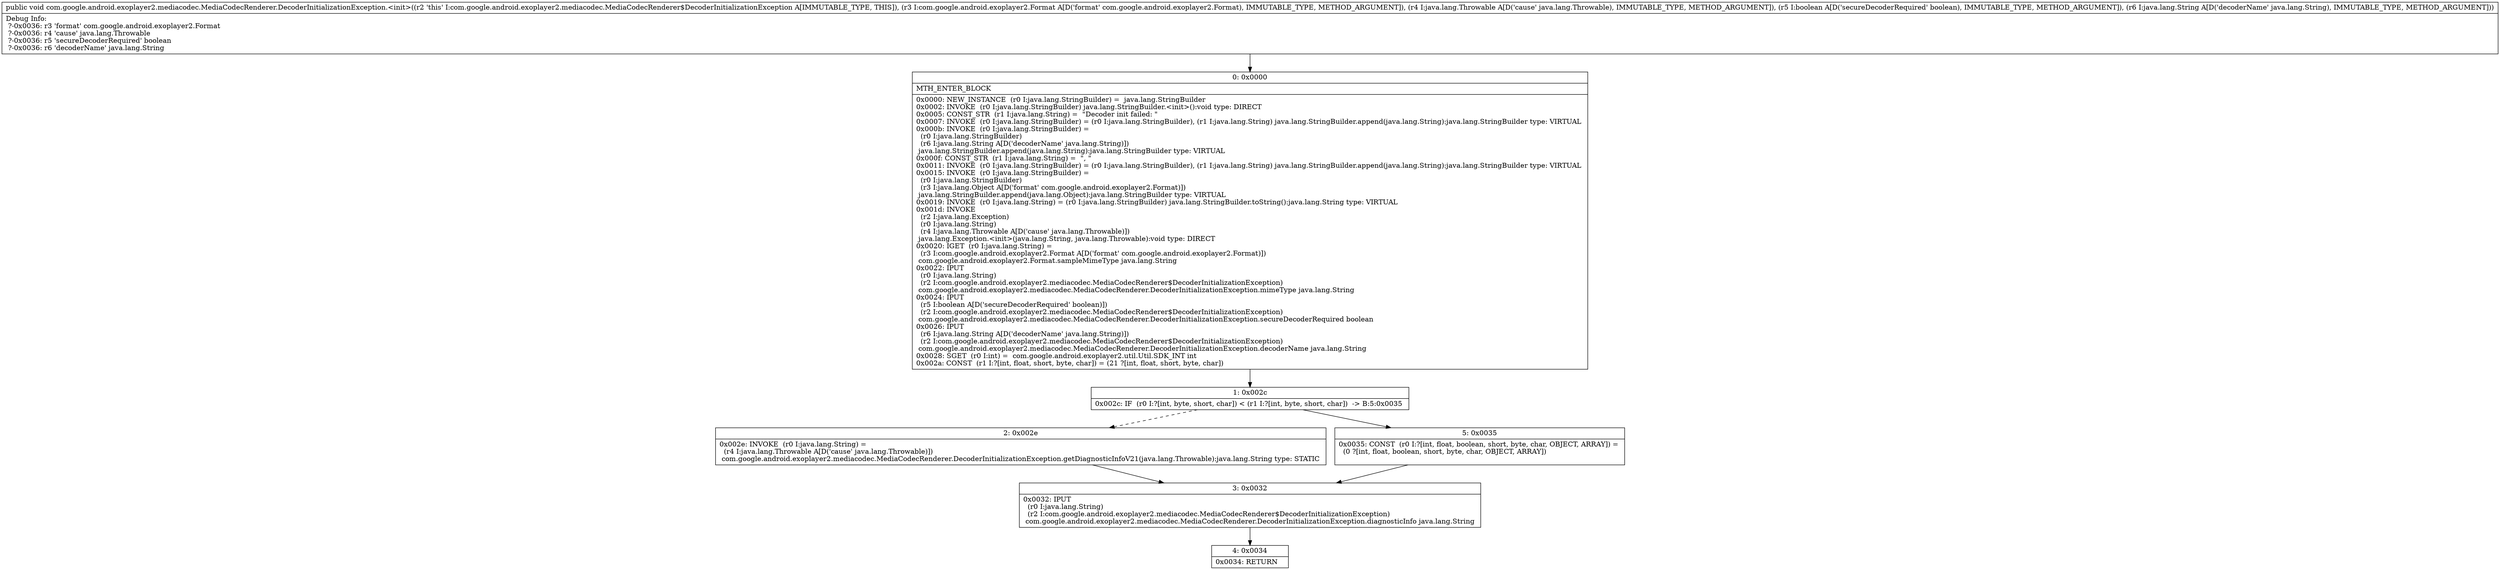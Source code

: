 digraph "CFG forcom.google.android.exoplayer2.mediacodec.MediaCodecRenderer.DecoderInitializationException.\<init\>(Lcom\/google\/android\/exoplayer2\/Format;Ljava\/lang\/Throwable;ZLjava\/lang\/String;)V" {
Node_0 [shape=record,label="{0\:\ 0x0000|MTH_ENTER_BLOCK\l|0x0000: NEW_INSTANCE  (r0 I:java.lang.StringBuilder) =  java.lang.StringBuilder \l0x0002: INVOKE  (r0 I:java.lang.StringBuilder) java.lang.StringBuilder.\<init\>():void type: DIRECT \l0x0005: CONST_STR  (r1 I:java.lang.String) =  \"Decoder init failed: \" \l0x0007: INVOKE  (r0 I:java.lang.StringBuilder) = (r0 I:java.lang.StringBuilder), (r1 I:java.lang.String) java.lang.StringBuilder.append(java.lang.String):java.lang.StringBuilder type: VIRTUAL \l0x000b: INVOKE  (r0 I:java.lang.StringBuilder) = \l  (r0 I:java.lang.StringBuilder)\l  (r6 I:java.lang.String A[D('decoderName' java.lang.String)])\l java.lang.StringBuilder.append(java.lang.String):java.lang.StringBuilder type: VIRTUAL \l0x000f: CONST_STR  (r1 I:java.lang.String) =  \", \" \l0x0011: INVOKE  (r0 I:java.lang.StringBuilder) = (r0 I:java.lang.StringBuilder), (r1 I:java.lang.String) java.lang.StringBuilder.append(java.lang.String):java.lang.StringBuilder type: VIRTUAL \l0x0015: INVOKE  (r0 I:java.lang.StringBuilder) = \l  (r0 I:java.lang.StringBuilder)\l  (r3 I:java.lang.Object A[D('format' com.google.android.exoplayer2.Format)])\l java.lang.StringBuilder.append(java.lang.Object):java.lang.StringBuilder type: VIRTUAL \l0x0019: INVOKE  (r0 I:java.lang.String) = (r0 I:java.lang.StringBuilder) java.lang.StringBuilder.toString():java.lang.String type: VIRTUAL \l0x001d: INVOKE  \l  (r2 I:java.lang.Exception)\l  (r0 I:java.lang.String)\l  (r4 I:java.lang.Throwable A[D('cause' java.lang.Throwable)])\l java.lang.Exception.\<init\>(java.lang.String, java.lang.Throwable):void type: DIRECT \l0x0020: IGET  (r0 I:java.lang.String) = \l  (r3 I:com.google.android.exoplayer2.Format A[D('format' com.google.android.exoplayer2.Format)])\l com.google.android.exoplayer2.Format.sampleMimeType java.lang.String \l0x0022: IPUT  \l  (r0 I:java.lang.String)\l  (r2 I:com.google.android.exoplayer2.mediacodec.MediaCodecRenderer$DecoderInitializationException)\l com.google.android.exoplayer2.mediacodec.MediaCodecRenderer.DecoderInitializationException.mimeType java.lang.String \l0x0024: IPUT  \l  (r5 I:boolean A[D('secureDecoderRequired' boolean)])\l  (r2 I:com.google.android.exoplayer2.mediacodec.MediaCodecRenderer$DecoderInitializationException)\l com.google.android.exoplayer2.mediacodec.MediaCodecRenderer.DecoderInitializationException.secureDecoderRequired boolean \l0x0026: IPUT  \l  (r6 I:java.lang.String A[D('decoderName' java.lang.String)])\l  (r2 I:com.google.android.exoplayer2.mediacodec.MediaCodecRenderer$DecoderInitializationException)\l com.google.android.exoplayer2.mediacodec.MediaCodecRenderer.DecoderInitializationException.decoderName java.lang.String \l0x0028: SGET  (r0 I:int) =  com.google.android.exoplayer2.util.Util.SDK_INT int \l0x002a: CONST  (r1 I:?[int, float, short, byte, char]) = (21 ?[int, float, short, byte, char]) \l}"];
Node_1 [shape=record,label="{1\:\ 0x002c|0x002c: IF  (r0 I:?[int, byte, short, char]) \< (r1 I:?[int, byte, short, char])  \-\> B:5:0x0035 \l}"];
Node_2 [shape=record,label="{2\:\ 0x002e|0x002e: INVOKE  (r0 I:java.lang.String) = \l  (r4 I:java.lang.Throwable A[D('cause' java.lang.Throwable)])\l com.google.android.exoplayer2.mediacodec.MediaCodecRenderer.DecoderInitializationException.getDiagnosticInfoV21(java.lang.Throwable):java.lang.String type: STATIC \l}"];
Node_3 [shape=record,label="{3\:\ 0x0032|0x0032: IPUT  \l  (r0 I:java.lang.String)\l  (r2 I:com.google.android.exoplayer2.mediacodec.MediaCodecRenderer$DecoderInitializationException)\l com.google.android.exoplayer2.mediacodec.MediaCodecRenderer.DecoderInitializationException.diagnosticInfo java.lang.String \l}"];
Node_4 [shape=record,label="{4\:\ 0x0034|0x0034: RETURN   \l}"];
Node_5 [shape=record,label="{5\:\ 0x0035|0x0035: CONST  (r0 I:?[int, float, boolean, short, byte, char, OBJECT, ARRAY]) = \l  (0 ?[int, float, boolean, short, byte, char, OBJECT, ARRAY])\l \l}"];
MethodNode[shape=record,label="{public void com.google.android.exoplayer2.mediacodec.MediaCodecRenderer.DecoderInitializationException.\<init\>((r2 'this' I:com.google.android.exoplayer2.mediacodec.MediaCodecRenderer$DecoderInitializationException A[IMMUTABLE_TYPE, THIS]), (r3 I:com.google.android.exoplayer2.Format A[D('format' com.google.android.exoplayer2.Format), IMMUTABLE_TYPE, METHOD_ARGUMENT]), (r4 I:java.lang.Throwable A[D('cause' java.lang.Throwable), IMMUTABLE_TYPE, METHOD_ARGUMENT]), (r5 I:boolean A[D('secureDecoderRequired' boolean), IMMUTABLE_TYPE, METHOD_ARGUMENT]), (r6 I:java.lang.String A[D('decoderName' java.lang.String), IMMUTABLE_TYPE, METHOD_ARGUMENT]))  | Debug Info:\l  ?\-0x0036: r3 'format' com.google.android.exoplayer2.Format\l  ?\-0x0036: r4 'cause' java.lang.Throwable\l  ?\-0x0036: r5 'secureDecoderRequired' boolean\l  ?\-0x0036: r6 'decoderName' java.lang.String\l}"];
MethodNode -> Node_0;
Node_0 -> Node_1;
Node_1 -> Node_2[style=dashed];
Node_1 -> Node_5;
Node_2 -> Node_3;
Node_3 -> Node_4;
Node_5 -> Node_3;
}

